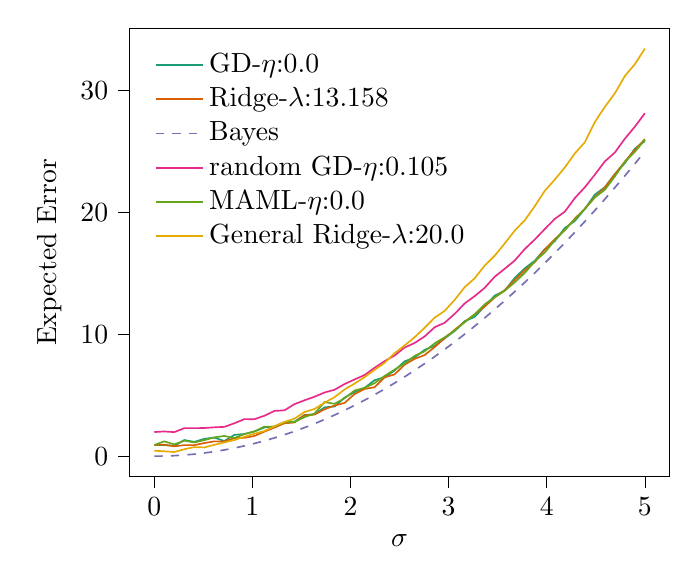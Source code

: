 % This file was created with tikzplotlib v0.10.1.
\begin{tikzpicture}

\definecolor{chocolate217952}{RGB}{217,95,2}
\definecolor{darkcyan27158119}{RGB}{27,158,119}
\definecolor{darkgray176}{RGB}{176,176,176}
\definecolor{deeppink23141138}{RGB}{231,41,138}
\definecolor{lightslategray117112179}{RGB}{117,112,179}
\definecolor{olivedrab10216630}{RGB}{102,166,30}
\definecolor{orange2301712}{RGB}{230,171,2}

\begin{axis}[
legend cell align={left},
legend style={
  fill opacity=0.8,
  draw opacity=1,
  text opacity=1,
  at={(0.03,0.97)},
  anchor=north west,
  draw=none
},
tick align=outside,
tick pos=left,
x grid style={darkgray176},
xlabel={\(\displaystyle \sigma\)},
xmin=-0.25, xmax=5.25,
xtick style={color=black},
y grid style={darkgray176},
ylabel={Expected Error},
ymin=-1.672, ymax=35.103,
ytick style={color=black}
]
\addplot [semithick, darkcyan27158119]
table {%
0 0.906
0.102 0.917
0.204 0.841
0.306 1.323
0.408 1.173
0.51 1.423
0.612 1.524
0.714 1.242
0.816 1.743
0.918 1.821
1.02 2.023
1.122 2.349
1.224 2.435
1.327 2.774
1.429 2.828
1.531 3.379
1.633 3.435
1.735 4.003
1.837 4.075
1.939 4.8
2.041 5.25
2.143 5.598
2.245 6.232
2.347 6.474
2.449 7.024
2.551 7.778
2.653 8.09
2.755 8.716
2.857 9.051
2.959 9.652
3.061 10.267
3.163 11.073
3.265 11.419
3.367 12.301
3.469 13.165
3.571 13.569
3.673 14.612
3.776 15.406
3.878 16.033
3.98 16.982
4.082 17.635
4.184 18.716
4.286 19.288
4.388 20.27
4.49 21.452
4.592 22.065
4.694 23.143
4.796 24.035
4.898 25.228
5 25.84
};
\addlegendentry{GD-$\eta$:0.0}
\addplot [semithick, chocolate217952]
table {%
0 0.917
0.102 0.939
0.204 0.81
0.306 0.903
0.408 0.904
0.51 1.075
0.612 1.212
0.714 1.205
0.816 1.476
0.918 1.505
1.02 1.657
1.122 2.011
1.224 2.344
1.327 2.694
1.429 2.763
1.531 3.356
1.633 3.411
1.735 3.842
1.837 4.152
1.939 4.369
2.041 5.09
2.143 5.513
2.245 5.654
2.347 6.461
2.449 6.707
2.551 7.5
2.653 7.98
2.755 8.293
2.857 8.944
2.959 9.681
3.061 10.362
3.163 11.013
3.265 11.637
3.367 12.269
3.469 13.015
3.571 13.622
3.673 14.441
3.776 15.251
3.878 15.92
3.98 16.944
4.082 17.804
4.184 18.534
4.286 19.487
4.388 20.304
4.49 21.255
4.592 22.031
4.694 23.121
4.796 24.163
4.898 25.119
5 26.007
};
\addlegendentry{Ridge-$\lambda$:13.158}
\addplot [semithick, lightslategray117112179, dashed]
table {%
0 0
0.102 0.01
0.204 0.042
0.306 0.094
0.408 0.167
0.51 0.26
0.612 0.375
0.714 0.51
0.816 0.666
0.918 0.843
1.02 1.041
1.122 1.26
1.224 1.499
1.327 1.759
1.429 2.04
1.531 2.342
1.633 2.665
1.735 3.009
1.837 3.373
1.939 3.758
2.041 4.164
2.143 4.591
2.245 5.039
2.347 5.507
2.449 5.996
2.551 6.506
2.653 7.037
2.755 7.589
2.857 8.162
2.959 8.755
3.061 9.369
3.163 10.004
3.265 10.66
3.367 11.337
3.469 12.034
3.571 12.752
3.673 13.492
3.776 14.252
3.878 15.032
3.98 15.834
4.082 16.656
4.184 17.499
4.286 18.364
4.388 19.248
4.49 20.154
4.592 21.081
4.694 22.028
4.796 22.996
4.898 23.985
5 24.995
};
\addlegendentry{Bayes}
\addplot [semithick, deeppink23141138]
table {%
0 1.977
0.102 2.026
0.204 1.972
0.306 2.299
0.408 2.297
0.51 2.31
0.612 2.367
0.714 2.403
0.816 2.697
0.918 3.037
1.02 3.031
1.122 3.312
1.224 3.71
1.327 3.761
1.429 4.268
1.531 4.584
1.633 4.873
1.735 5.223
1.837 5.445
1.939 5.913
2.041 6.291
2.143 6.655
2.245 7.248
2.347 7.795
2.449 8.25
2.551 8.911
2.653 9.282
2.755 9.818
2.857 10.572
2.959 10.939
3.061 11.665
3.163 12.524
3.265 13.125
3.367 13.804
3.469 14.715
3.571 15.366
3.673 16.041
3.776 16.992
3.878 17.773
3.98 18.628
4.082 19.466
4.184 20.05
4.286 21.167
4.388 22.054
4.49 23.091
4.592 24.176
4.694 24.908
4.796 26.041
4.898 27.024
5 28.127
};
\addlegendentry{random GD-$\eta$:0.105}
\addplot [semithick, olivedrab10216630]
table {%
0 0.916
0.102 1.214
0.204 0.968
0.306 1.272
0.408 1.126
0.51 1.313
0.612 1.542
0.714 1.658
0.816 1.487
0.918 1.808
1.02 2.028
1.122 2.424
1.224 2.417
1.327 2.777
1.429 2.802
1.531 3.204
1.633 3.492
1.735 4.435
1.837 4.298
1.939 4.741
2.041 5.387
2.143 5.603
2.245 5.989
2.347 6.578
2.449 7.1
2.551 7.597
2.653 8.222
2.755 8.597
2.857 9.254
2.959 9.746
3.061 10.294
3.163 10.982
3.265 11.629
3.367 12.452
3.469 13.028
3.571 13.563
3.673 14.254
3.776 15.028
3.878 15.976
3.98 16.703
4.082 17.708
4.184 18.563
4.286 19.407
4.388 20.28
4.49 21.219
4.592 21.852
4.694 22.944
4.796 24.147
4.898 24.954
5 25.962
};
\addlegendentry{MAML-$\eta$:0.0}
\addplot [semithick, orange2301712]
table {%
0 0.447
0.102 0.4
0.204 0.338
0.306 0.571
0.408 0.744
0.51 0.716
0.612 0.931
0.714 1.124
0.816 1.325
0.918 1.587
1.02 1.84
1.122 2.059
1.224 2.45
1.327 2.81
1.429 3.073
1.531 3.62
1.633 3.873
1.735 4.386
1.837 4.835
1.939 5.468
2.041 5.954
2.143 6.48
2.245 7.074
2.347 7.651
2.449 8.448
2.551 9.083
2.653 9.754
2.755 10.527
2.857 11.359
2.959 11.915
3.061 12.812
3.163 13.861
3.265 14.586
3.367 15.629
3.469 16.438
3.571 17.441
3.673 18.498
3.776 19.347
3.878 20.506
3.98 21.763
4.082 22.685
4.184 23.682
4.286 24.825
4.388 25.751
4.49 27.408
4.592 28.646
4.694 29.76
4.796 31.18
4.898 32.152
5 33.431
};
\addlegendentry{General Ridge-$\lambda$:20.0}
\end{axis}

\end{tikzpicture}
